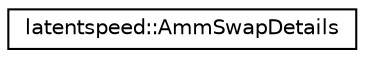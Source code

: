 digraph "Graphical Class Hierarchy"
{
 // LATEX_PDF_SIZE
  edge [fontname="Helvetica",fontsize="10",labelfontname="Helvetica",labelfontsize="10"];
  node [fontname="Helvetica",fontsize="10",shape=record];
  rankdir="LR";
  Node0 [label="latentspeed::AmmSwapDetails",height=0.2,width=0.4,color="black", fillcolor="white", style="filled",URL="$structlatentspeed_1_1AmmSwapDetails.html",tooltip="Automated Market Maker swap specification."];
}

